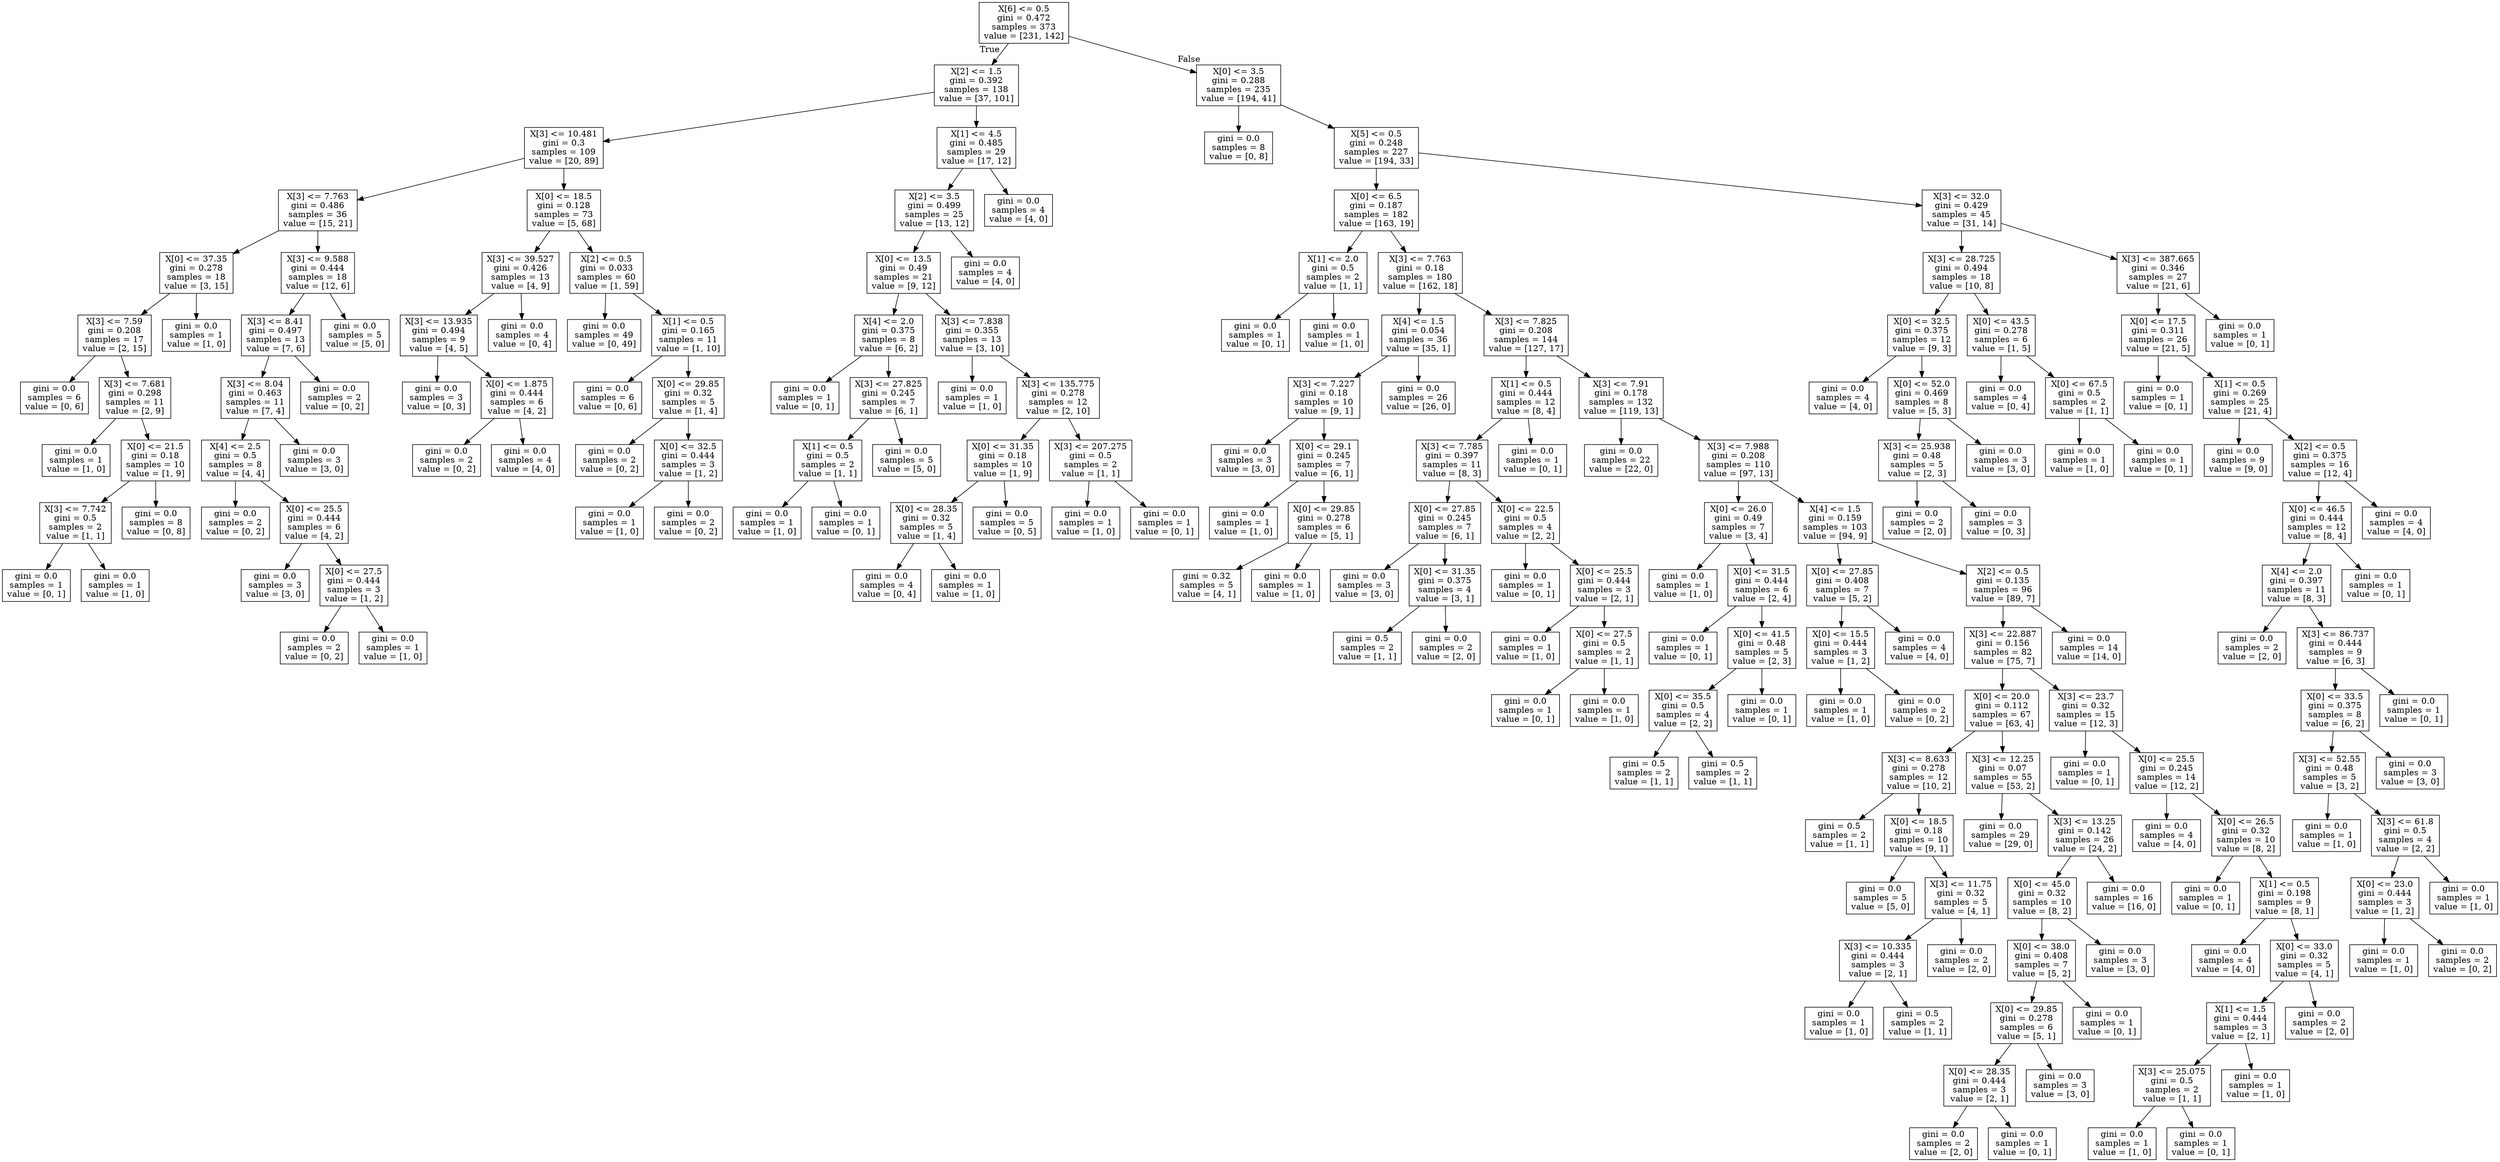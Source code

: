digraph Tree {
node [shape=box] ;
0 [label="X[6] <= 0.5\ngini = 0.472\nsamples = 373\nvalue = [231, 142]"] ;
1 [label="X[2] <= 1.5\ngini = 0.392\nsamples = 138\nvalue = [37, 101]"] ;
0 -> 1 [labeldistance=2.5, labelangle=45, headlabel="True"] ;
2 [label="X[3] <= 10.481\ngini = 0.3\nsamples = 109\nvalue = [20, 89]"] ;
1 -> 2 ;
3 [label="X[3] <= 7.763\ngini = 0.486\nsamples = 36\nvalue = [15, 21]"] ;
2 -> 3 ;
4 [label="X[0] <= 37.35\ngini = 0.278\nsamples = 18\nvalue = [3, 15]"] ;
3 -> 4 ;
5 [label="X[3] <= 7.59\ngini = 0.208\nsamples = 17\nvalue = [2, 15]"] ;
4 -> 5 ;
6 [label="gini = 0.0\nsamples = 6\nvalue = [0, 6]"] ;
5 -> 6 ;
7 [label="X[3] <= 7.681\ngini = 0.298\nsamples = 11\nvalue = [2, 9]"] ;
5 -> 7 ;
8 [label="gini = 0.0\nsamples = 1\nvalue = [1, 0]"] ;
7 -> 8 ;
9 [label="X[0] <= 21.5\ngini = 0.18\nsamples = 10\nvalue = [1, 9]"] ;
7 -> 9 ;
10 [label="X[3] <= 7.742\ngini = 0.5\nsamples = 2\nvalue = [1, 1]"] ;
9 -> 10 ;
11 [label="gini = 0.0\nsamples = 1\nvalue = [0, 1]"] ;
10 -> 11 ;
12 [label="gini = 0.0\nsamples = 1\nvalue = [1, 0]"] ;
10 -> 12 ;
13 [label="gini = 0.0\nsamples = 8\nvalue = [0, 8]"] ;
9 -> 13 ;
14 [label="gini = 0.0\nsamples = 1\nvalue = [1, 0]"] ;
4 -> 14 ;
15 [label="X[3] <= 9.588\ngini = 0.444\nsamples = 18\nvalue = [12, 6]"] ;
3 -> 15 ;
16 [label="X[3] <= 8.41\ngini = 0.497\nsamples = 13\nvalue = [7, 6]"] ;
15 -> 16 ;
17 [label="X[3] <= 8.04\ngini = 0.463\nsamples = 11\nvalue = [7, 4]"] ;
16 -> 17 ;
18 [label="X[4] <= 2.5\ngini = 0.5\nsamples = 8\nvalue = [4, 4]"] ;
17 -> 18 ;
19 [label="gini = 0.0\nsamples = 2\nvalue = [0, 2]"] ;
18 -> 19 ;
20 [label="X[0] <= 25.5\ngini = 0.444\nsamples = 6\nvalue = [4, 2]"] ;
18 -> 20 ;
21 [label="gini = 0.0\nsamples = 3\nvalue = [3, 0]"] ;
20 -> 21 ;
22 [label="X[0] <= 27.5\ngini = 0.444\nsamples = 3\nvalue = [1, 2]"] ;
20 -> 22 ;
23 [label="gini = 0.0\nsamples = 2\nvalue = [0, 2]"] ;
22 -> 23 ;
24 [label="gini = 0.0\nsamples = 1\nvalue = [1, 0]"] ;
22 -> 24 ;
25 [label="gini = 0.0\nsamples = 3\nvalue = [3, 0]"] ;
17 -> 25 ;
26 [label="gini = 0.0\nsamples = 2\nvalue = [0, 2]"] ;
16 -> 26 ;
27 [label="gini = 0.0\nsamples = 5\nvalue = [5, 0]"] ;
15 -> 27 ;
28 [label="X[0] <= 18.5\ngini = 0.128\nsamples = 73\nvalue = [5, 68]"] ;
2 -> 28 ;
29 [label="X[3] <= 39.527\ngini = 0.426\nsamples = 13\nvalue = [4, 9]"] ;
28 -> 29 ;
30 [label="X[3] <= 13.935\ngini = 0.494\nsamples = 9\nvalue = [4, 5]"] ;
29 -> 30 ;
31 [label="gini = 0.0\nsamples = 3\nvalue = [0, 3]"] ;
30 -> 31 ;
32 [label="X[0] <= 1.875\ngini = 0.444\nsamples = 6\nvalue = [4, 2]"] ;
30 -> 32 ;
33 [label="gini = 0.0\nsamples = 2\nvalue = [0, 2]"] ;
32 -> 33 ;
34 [label="gini = 0.0\nsamples = 4\nvalue = [4, 0]"] ;
32 -> 34 ;
35 [label="gini = 0.0\nsamples = 4\nvalue = [0, 4]"] ;
29 -> 35 ;
36 [label="X[2] <= 0.5\ngini = 0.033\nsamples = 60\nvalue = [1, 59]"] ;
28 -> 36 ;
37 [label="gini = 0.0\nsamples = 49\nvalue = [0, 49]"] ;
36 -> 37 ;
38 [label="X[1] <= 0.5\ngini = 0.165\nsamples = 11\nvalue = [1, 10]"] ;
36 -> 38 ;
39 [label="gini = 0.0\nsamples = 6\nvalue = [0, 6]"] ;
38 -> 39 ;
40 [label="X[0] <= 29.85\ngini = 0.32\nsamples = 5\nvalue = [1, 4]"] ;
38 -> 40 ;
41 [label="gini = 0.0\nsamples = 2\nvalue = [0, 2]"] ;
40 -> 41 ;
42 [label="X[0] <= 32.5\ngini = 0.444\nsamples = 3\nvalue = [1, 2]"] ;
40 -> 42 ;
43 [label="gini = 0.0\nsamples = 1\nvalue = [1, 0]"] ;
42 -> 43 ;
44 [label="gini = 0.0\nsamples = 2\nvalue = [0, 2]"] ;
42 -> 44 ;
45 [label="X[1] <= 4.5\ngini = 0.485\nsamples = 29\nvalue = [17, 12]"] ;
1 -> 45 ;
46 [label="X[2] <= 3.5\ngini = 0.499\nsamples = 25\nvalue = [13, 12]"] ;
45 -> 46 ;
47 [label="X[0] <= 13.5\ngini = 0.49\nsamples = 21\nvalue = [9, 12]"] ;
46 -> 47 ;
48 [label="X[4] <= 2.0\ngini = 0.375\nsamples = 8\nvalue = [6, 2]"] ;
47 -> 48 ;
49 [label="gini = 0.0\nsamples = 1\nvalue = [0, 1]"] ;
48 -> 49 ;
50 [label="X[3] <= 27.825\ngini = 0.245\nsamples = 7\nvalue = [6, 1]"] ;
48 -> 50 ;
51 [label="X[1] <= 0.5\ngini = 0.5\nsamples = 2\nvalue = [1, 1]"] ;
50 -> 51 ;
52 [label="gini = 0.0\nsamples = 1\nvalue = [1, 0]"] ;
51 -> 52 ;
53 [label="gini = 0.0\nsamples = 1\nvalue = [0, 1]"] ;
51 -> 53 ;
54 [label="gini = 0.0\nsamples = 5\nvalue = [5, 0]"] ;
50 -> 54 ;
55 [label="X[3] <= 7.838\ngini = 0.355\nsamples = 13\nvalue = [3, 10]"] ;
47 -> 55 ;
56 [label="gini = 0.0\nsamples = 1\nvalue = [1, 0]"] ;
55 -> 56 ;
57 [label="X[3] <= 135.775\ngini = 0.278\nsamples = 12\nvalue = [2, 10]"] ;
55 -> 57 ;
58 [label="X[0] <= 31.35\ngini = 0.18\nsamples = 10\nvalue = [1, 9]"] ;
57 -> 58 ;
59 [label="X[0] <= 28.35\ngini = 0.32\nsamples = 5\nvalue = [1, 4]"] ;
58 -> 59 ;
60 [label="gini = 0.0\nsamples = 4\nvalue = [0, 4]"] ;
59 -> 60 ;
61 [label="gini = 0.0\nsamples = 1\nvalue = [1, 0]"] ;
59 -> 61 ;
62 [label="gini = 0.0\nsamples = 5\nvalue = [0, 5]"] ;
58 -> 62 ;
63 [label="X[3] <= 207.275\ngini = 0.5\nsamples = 2\nvalue = [1, 1]"] ;
57 -> 63 ;
64 [label="gini = 0.0\nsamples = 1\nvalue = [1, 0]"] ;
63 -> 64 ;
65 [label="gini = 0.0\nsamples = 1\nvalue = [0, 1]"] ;
63 -> 65 ;
66 [label="gini = 0.0\nsamples = 4\nvalue = [4, 0]"] ;
46 -> 66 ;
67 [label="gini = 0.0\nsamples = 4\nvalue = [4, 0]"] ;
45 -> 67 ;
68 [label="X[0] <= 3.5\ngini = 0.288\nsamples = 235\nvalue = [194, 41]"] ;
0 -> 68 [labeldistance=2.5, labelangle=-45, headlabel="False"] ;
69 [label="gini = 0.0\nsamples = 8\nvalue = [0, 8]"] ;
68 -> 69 ;
70 [label="X[5] <= 0.5\ngini = 0.248\nsamples = 227\nvalue = [194, 33]"] ;
68 -> 70 ;
71 [label="X[0] <= 6.5\ngini = 0.187\nsamples = 182\nvalue = [163, 19]"] ;
70 -> 71 ;
72 [label="X[1] <= 2.0\ngini = 0.5\nsamples = 2\nvalue = [1, 1]"] ;
71 -> 72 ;
73 [label="gini = 0.0\nsamples = 1\nvalue = [0, 1]"] ;
72 -> 73 ;
74 [label="gini = 0.0\nsamples = 1\nvalue = [1, 0]"] ;
72 -> 74 ;
75 [label="X[3] <= 7.763\ngini = 0.18\nsamples = 180\nvalue = [162, 18]"] ;
71 -> 75 ;
76 [label="X[4] <= 1.5\ngini = 0.054\nsamples = 36\nvalue = [35, 1]"] ;
75 -> 76 ;
77 [label="X[3] <= 7.227\ngini = 0.18\nsamples = 10\nvalue = [9, 1]"] ;
76 -> 77 ;
78 [label="gini = 0.0\nsamples = 3\nvalue = [3, 0]"] ;
77 -> 78 ;
79 [label="X[0] <= 29.1\ngini = 0.245\nsamples = 7\nvalue = [6, 1]"] ;
77 -> 79 ;
80 [label="gini = 0.0\nsamples = 1\nvalue = [1, 0]"] ;
79 -> 80 ;
81 [label="X[0] <= 29.85\ngini = 0.278\nsamples = 6\nvalue = [5, 1]"] ;
79 -> 81 ;
82 [label="gini = 0.32\nsamples = 5\nvalue = [4, 1]"] ;
81 -> 82 ;
83 [label="gini = 0.0\nsamples = 1\nvalue = [1, 0]"] ;
81 -> 83 ;
84 [label="gini = 0.0\nsamples = 26\nvalue = [26, 0]"] ;
76 -> 84 ;
85 [label="X[3] <= 7.825\ngini = 0.208\nsamples = 144\nvalue = [127, 17]"] ;
75 -> 85 ;
86 [label="X[1] <= 0.5\ngini = 0.444\nsamples = 12\nvalue = [8, 4]"] ;
85 -> 86 ;
87 [label="X[3] <= 7.785\ngini = 0.397\nsamples = 11\nvalue = [8, 3]"] ;
86 -> 87 ;
88 [label="X[0] <= 27.85\ngini = 0.245\nsamples = 7\nvalue = [6, 1]"] ;
87 -> 88 ;
89 [label="gini = 0.0\nsamples = 3\nvalue = [3, 0]"] ;
88 -> 89 ;
90 [label="X[0] <= 31.35\ngini = 0.375\nsamples = 4\nvalue = [3, 1]"] ;
88 -> 90 ;
91 [label="gini = 0.5\nsamples = 2\nvalue = [1, 1]"] ;
90 -> 91 ;
92 [label="gini = 0.0\nsamples = 2\nvalue = [2, 0]"] ;
90 -> 92 ;
93 [label="X[0] <= 22.5\ngini = 0.5\nsamples = 4\nvalue = [2, 2]"] ;
87 -> 93 ;
94 [label="gini = 0.0\nsamples = 1\nvalue = [0, 1]"] ;
93 -> 94 ;
95 [label="X[0] <= 25.5\ngini = 0.444\nsamples = 3\nvalue = [2, 1]"] ;
93 -> 95 ;
96 [label="gini = 0.0\nsamples = 1\nvalue = [1, 0]"] ;
95 -> 96 ;
97 [label="X[0] <= 27.5\ngini = 0.5\nsamples = 2\nvalue = [1, 1]"] ;
95 -> 97 ;
98 [label="gini = 0.0\nsamples = 1\nvalue = [0, 1]"] ;
97 -> 98 ;
99 [label="gini = 0.0\nsamples = 1\nvalue = [1, 0]"] ;
97 -> 99 ;
100 [label="gini = 0.0\nsamples = 1\nvalue = [0, 1]"] ;
86 -> 100 ;
101 [label="X[3] <= 7.91\ngini = 0.178\nsamples = 132\nvalue = [119, 13]"] ;
85 -> 101 ;
102 [label="gini = 0.0\nsamples = 22\nvalue = [22, 0]"] ;
101 -> 102 ;
103 [label="X[3] <= 7.988\ngini = 0.208\nsamples = 110\nvalue = [97, 13]"] ;
101 -> 103 ;
104 [label="X[0] <= 26.0\ngini = 0.49\nsamples = 7\nvalue = [3, 4]"] ;
103 -> 104 ;
105 [label="gini = 0.0\nsamples = 1\nvalue = [1, 0]"] ;
104 -> 105 ;
106 [label="X[0] <= 31.5\ngini = 0.444\nsamples = 6\nvalue = [2, 4]"] ;
104 -> 106 ;
107 [label="gini = 0.0\nsamples = 1\nvalue = [0, 1]"] ;
106 -> 107 ;
108 [label="X[0] <= 41.5\ngini = 0.48\nsamples = 5\nvalue = [2, 3]"] ;
106 -> 108 ;
109 [label="X[0] <= 35.5\ngini = 0.5\nsamples = 4\nvalue = [2, 2]"] ;
108 -> 109 ;
110 [label="gini = 0.5\nsamples = 2\nvalue = [1, 1]"] ;
109 -> 110 ;
111 [label="gini = 0.5\nsamples = 2\nvalue = [1, 1]"] ;
109 -> 111 ;
112 [label="gini = 0.0\nsamples = 1\nvalue = [0, 1]"] ;
108 -> 112 ;
113 [label="X[4] <= 1.5\ngini = 0.159\nsamples = 103\nvalue = [94, 9]"] ;
103 -> 113 ;
114 [label="X[0] <= 27.85\ngini = 0.408\nsamples = 7\nvalue = [5, 2]"] ;
113 -> 114 ;
115 [label="X[0] <= 15.5\ngini = 0.444\nsamples = 3\nvalue = [1, 2]"] ;
114 -> 115 ;
116 [label="gini = 0.0\nsamples = 1\nvalue = [1, 0]"] ;
115 -> 116 ;
117 [label="gini = 0.0\nsamples = 2\nvalue = [0, 2]"] ;
115 -> 117 ;
118 [label="gini = 0.0\nsamples = 4\nvalue = [4, 0]"] ;
114 -> 118 ;
119 [label="X[2] <= 0.5\ngini = 0.135\nsamples = 96\nvalue = [89, 7]"] ;
113 -> 119 ;
120 [label="X[3] <= 22.887\ngini = 0.156\nsamples = 82\nvalue = [75, 7]"] ;
119 -> 120 ;
121 [label="X[0] <= 20.0\ngini = 0.112\nsamples = 67\nvalue = [63, 4]"] ;
120 -> 121 ;
122 [label="X[3] <= 8.633\ngini = 0.278\nsamples = 12\nvalue = [10, 2]"] ;
121 -> 122 ;
123 [label="gini = 0.5\nsamples = 2\nvalue = [1, 1]"] ;
122 -> 123 ;
124 [label="X[0] <= 18.5\ngini = 0.18\nsamples = 10\nvalue = [9, 1]"] ;
122 -> 124 ;
125 [label="gini = 0.0\nsamples = 5\nvalue = [5, 0]"] ;
124 -> 125 ;
126 [label="X[3] <= 11.75\ngini = 0.32\nsamples = 5\nvalue = [4, 1]"] ;
124 -> 126 ;
127 [label="X[3] <= 10.335\ngini = 0.444\nsamples = 3\nvalue = [2, 1]"] ;
126 -> 127 ;
128 [label="gini = 0.0\nsamples = 1\nvalue = [1, 0]"] ;
127 -> 128 ;
129 [label="gini = 0.5\nsamples = 2\nvalue = [1, 1]"] ;
127 -> 129 ;
130 [label="gini = 0.0\nsamples = 2\nvalue = [2, 0]"] ;
126 -> 130 ;
131 [label="X[3] <= 12.25\ngini = 0.07\nsamples = 55\nvalue = [53, 2]"] ;
121 -> 131 ;
132 [label="gini = 0.0\nsamples = 29\nvalue = [29, 0]"] ;
131 -> 132 ;
133 [label="X[3] <= 13.25\ngini = 0.142\nsamples = 26\nvalue = [24, 2]"] ;
131 -> 133 ;
134 [label="X[0] <= 45.0\ngini = 0.32\nsamples = 10\nvalue = [8, 2]"] ;
133 -> 134 ;
135 [label="X[0] <= 38.0\ngini = 0.408\nsamples = 7\nvalue = [5, 2]"] ;
134 -> 135 ;
136 [label="X[0] <= 29.85\ngini = 0.278\nsamples = 6\nvalue = [5, 1]"] ;
135 -> 136 ;
137 [label="X[0] <= 28.35\ngini = 0.444\nsamples = 3\nvalue = [2, 1]"] ;
136 -> 137 ;
138 [label="gini = 0.0\nsamples = 2\nvalue = [2, 0]"] ;
137 -> 138 ;
139 [label="gini = 0.0\nsamples = 1\nvalue = [0, 1]"] ;
137 -> 139 ;
140 [label="gini = 0.0\nsamples = 3\nvalue = [3, 0]"] ;
136 -> 140 ;
141 [label="gini = 0.0\nsamples = 1\nvalue = [0, 1]"] ;
135 -> 141 ;
142 [label="gini = 0.0\nsamples = 3\nvalue = [3, 0]"] ;
134 -> 142 ;
143 [label="gini = 0.0\nsamples = 16\nvalue = [16, 0]"] ;
133 -> 143 ;
144 [label="X[3] <= 23.7\ngini = 0.32\nsamples = 15\nvalue = [12, 3]"] ;
120 -> 144 ;
145 [label="gini = 0.0\nsamples = 1\nvalue = [0, 1]"] ;
144 -> 145 ;
146 [label="X[0] <= 25.5\ngini = 0.245\nsamples = 14\nvalue = [12, 2]"] ;
144 -> 146 ;
147 [label="gini = 0.0\nsamples = 4\nvalue = [4, 0]"] ;
146 -> 147 ;
148 [label="X[0] <= 26.5\ngini = 0.32\nsamples = 10\nvalue = [8, 2]"] ;
146 -> 148 ;
149 [label="gini = 0.0\nsamples = 1\nvalue = [0, 1]"] ;
148 -> 149 ;
150 [label="X[1] <= 0.5\ngini = 0.198\nsamples = 9\nvalue = [8, 1]"] ;
148 -> 150 ;
151 [label="gini = 0.0\nsamples = 4\nvalue = [4, 0]"] ;
150 -> 151 ;
152 [label="X[0] <= 33.0\ngini = 0.32\nsamples = 5\nvalue = [4, 1]"] ;
150 -> 152 ;
153 [label="X[1] <= 1.5\ngini = 0.444\nsamples = 3\nvalue = [2, 1]"] ;
152 -> 153 ;
154 [label="X[3] <= 25.075\ngini = 0.5\nsamples = 2\nvalue = [1, 1]"] ;
153 -> 154 ;
155 [label="gini = 0.0\nsamples = 1\nvalue = [1, 0]"] ;
154 -> 155 ;
156 [label="gini = 0.0\nsamples = 1\nvalue = [0, 1]"] ;
154 -> 156 ;
157 [label="gini = 0.0\nsamples = 1\nvalue = [1, 0]"] ;
153 -> 157 ;
158 [label="gini = 0.0\nsamples = 2\nvalue = [2, 0]"] ;
152 -> 158 ;
159 [label="gini = 0.0\nsamples = 14\nvalue = [14, 0]"] ;
119 -> 159 ;
160 [label="X[3] <= 32.0\ngini = 0.429\nsamples = 45\nvalue = [31, 14]"] ;
70 -> 160 ;
161 [label="X[3] <= 28.725\ngini = 0.494\nsamples = 18\nvalue = [10, 8]"] ;
160 -> 161 ;
162 [label="X[0] <= 32.5\ngini = 0.375\nsamples = 12\nvalue = [9, 3]"] ;
161 -> 162 ;
163 [label="gini = 0.0\nsamples = 4\nvalue = [4, 0]"] ;
162 -> 163 ;
164 [label="X[0] <= 52.0\ngini = 0.469\nsamples = 8\nvalue = [5, 3]"] ;
162 -> 164 ;
165 [label="X[3] <= 25.938\ngini = 0.48\nsamples = 5\nvalue = [2, 3]"] ;
164 -> 165 ;
166 [label="gini = 0.0\nsamples = 2\nvalue = [2, 0]"] ;
165 -> 166 ;
167 [label="gini = 0.0\nsamples = 3\nvalue = [0, 3]"] ;
165 -> 167 ;
168 [label="gini = 0.0\nsamples = 3\nvalue = [3, 0]"] ;
164 -> 168 ;
169 [label="X[0] <= 43.5\ngini = 0.278\nsamples = 6\nvalue = [1, 5]"] ;
161 -> 169 ;
170 [label="gini = 0.0\nsamples = 4\nvalue = [0, 4]"] ;
169 -> 170 ;
171 [label="X[0] <= 67.5\ngini = 0.5\nsamples = 2\nvalue = [1, 1]"] ;
169 -> 171 ;
172 [label="gini = 0.0\nsamples = 1\nvalue = [1, 0]"] ;
171 -> 172 ;
173 [label="gini = 0.0\nsamples = 1\nvalue = [0, 1]"] ;
171 -> 173 ;
174 [label="X[3] <= 387.665\ngini = 0.346\nsamples = 27\nvalue = [21, 6]"] ;
160 -> 174 ;
175 [label="X[0] <= 17.5\ngini = 0.311\nsamples = 26\nvalue = [21, 5]"] ;
174 -> 175 ;
176 [label="gini = 0.0\nsamples = 1\nvalue = [0, 1]"] ;
175 -> 176 ;
177 [label="X[1] <= 0.5\ngini = 0.269\nsamples = 25\nvalue = [21, 4]"] ;
175 -> 177 ;
178 [label="gini = 0.0\nsamples = 9\nvalue = [9, 0]"] ;
177 -> 178 ;
179 [label="X[2] <= 0.5\ngini = 0.375\nsamples = 16\nvalue = [12, 4]"] ;
177 -> 179 ;
180 [label="X[0] <= 46.5\ngini = 0.444\nsamples = 12\nvalue = [8, 4]"] ;
179 -> 180 ;
181 [label="X[4] <= 2.0\ngini = 0.397\nsamples = 11\nvalue = [8, 3]"] ;
180 -> 181 ;
182 [label="gini = 0.0\nsamples = 2\nvalue = [2, 0]"] ;
181 -> 182 ;
183 [label="X[3] <= 86.737\ngini = 0.444\nsamples = 9\nvalue = [6, 3]"] ;
181 -> 183 ;
184 [label="X[0] <= 33.5\ngini = 0.375\nsamples = 8\nvalue = [6, 2]"] ;
183 -> 184 ;
185 [label="X[3] <= 52.55\ngini = 0.48\nsamples = 5\nvalue = [3, 2]"] ;
184 -> 185 ;
186 [label="gini = 0.0\nsamples = 1\nvalue = [1, 0]"] ;
185 -> 186 ;
187 [label="X[3] <= 61.8\ngini = 0.5\nsamples = 4\nvalue = [2, 2]"] ;
185 -> 187 ;
188 [label="X[0] <= 23.0\ngini = 0.444\nsamples = 3\nvalue = [1, 2]"] ;
187 -> 188 ;
189 [label="gini = 0.0\nsamples = 1\nvalue = [1, 0]"] ;
188 -> 189 ;
190 [label="gini = 0.0\nsamples = 2\nvalue = [0, 2]"] ;
188 -> 190 ;
191 [label="gini = 0.0\nsamples = 1\nvalue = [1, 0]"] ;
187 -> 191 ;
192 [label="gini = 0.0\nsamples = 3\nvalue = [3, 0]"] ;
184 -> 192 ;
193 [label="gini = 0.0\nsamples = 1\nvalue = [0, 1]"] ;
183 -> 193 ;
194 [label="gini = 0.0\nsamples = 1\nvalue = [0, 1]"] ;
180 -> 194 ;
195 [label="gini = 0.0\nsamples = 4\nvalue = [4, 0]"] ;
179 -> 195 ;
196 [label="gini = 0.0\nsamples = 1\nvalue = [0, 1]"] ;
174 -> 196 ;
}